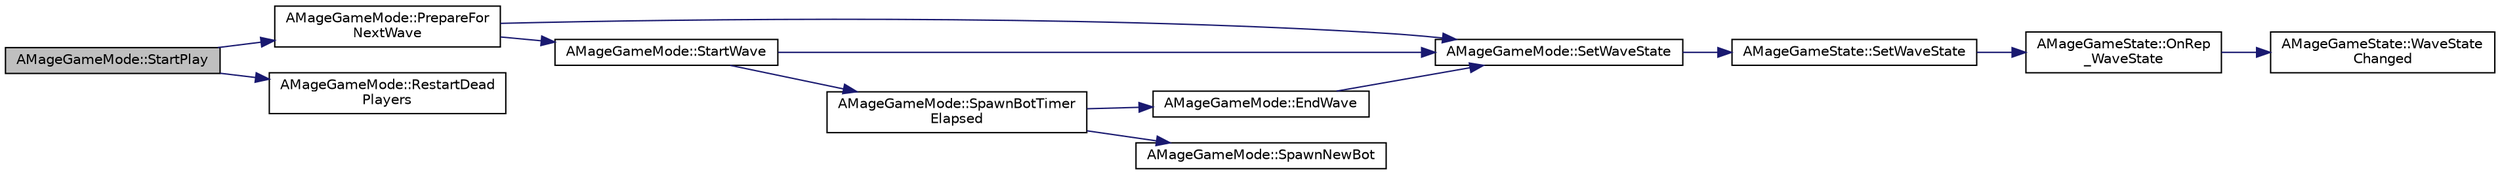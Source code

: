 digraph "AMageGameMode::StartPlay"
{
 // LATEX_PDF_SIZE
  edge [fontname="Helvetica",fontsize="10",labelfontname="Helvetica",labelfontsize="10"];
  node [fontname="Helvetica",fontsize="10",shape=record];
  rankdir="LR";
  Node1 [label="AMageGameMode::StartPlay",height=0.2,width=0.4,color="black", fillcolor="grey75", style="filled", fontcolor="black",tooltip=" "];
  Node1 -> Node2 [color="midnightblue",fontsize="10",style="solid",fontname="Helvetica"];
  Node2 [label="AMageGameMode::PrepareFor\lNextWave",height=0.2,width=0.4,color="black", fillcolor="white", style="filled",URL="$class_a_mage_game_mode.html#aa3094bf4c6a1e974690bc944bef2426e",tooltip=" "];
  Node2 -> Node3 [color="midnightblue",fontsize="10",style="solid",fontname="Helvetica"];
  Node3 [label="AMageGameMode::SetWaveState",height=0.2,width=0.4,color="black", fillcolor="white", style="filled",URL="$class_a_mage_game_mode.html#a37b8ab0a23f88d5a3653cd510bf10398",tooltip=" "];
  Node3 -> Node4 [color="midnightblue",fontsize="10",style="solid",fontname="Helvetica"];
  Node4 [label="AMageGameState::SetWaveState",height=0.2,width=0.4,color="black", fillcolor="white", style="filled",URL="$class_a_mage_game_state.html#acf80d52ee9926b48432bd87acef95acf",tooltip=" "];
  Node4 -> Node5 [color="midnightblue",fontsize="10",style="solid",fontname="Helvetica"];
  Node5 [label="AMageGameState::OnRep\l_WaveState",height=0.2,width=0.4,color="black", fillcolor="white", style="filled",URL="$class_a_mage_game_state.html#a9d1211707542135b1088d14966d65cdd",tooltip=" "];
  Node5 -> Node6 [color="midnightblue",fontsize="10",style="solid",fontname="Helvetica"];
  Node6 [label="AMageGameState::WaveState\lChanged",height=0.2,width=0.4,color="black", fillcolor="white", style="filled",URL="$class_a_mage_game_state.html#a2cf8ab12f833ded5f61a0dd84d57e99b",tooltip=" "];
  Node2 -> Node7 [color="midnightblue",fontsize="10",style="solid",fontname="Helvetica"];
  Node7 [label="AMageGameMode::StartWave",height=0.2,width=0.4,color="black", fillcolor="white", style="filled",URL="$class_a_mage_game_mode.html#ab66669aa3d25a7eb0e655e2bd734d007",tooltip=" "];
  Node7 -> Node3 [color="midnightblue",fontsize="10",style="solid",fontname="Helvetica"];
  Node7 -> Node8 [color="midnightblue",fontsize="10",style="solid",fontname="Helvetica"];
  Node8 [label="AMageGameMode::SpawnBotTimer\lElapsed",height=0.2,width=0.4,color="black", fillcolor="white", style="filled",URL="$class_a_mage_game_mode.html#a4e3203946d544c54080b81a717e27bb5",tooltip=" "];
  Node8 -> Node9 [color="midnightblue",fontsize="10",style="solid",fontname="Helvetica"];
  Node9 [label="AMageGameMode::EndWave",height=0.2,width=0.4,color="black", fillcolor="white", style="filled",URL="$class_a_mage_game_mode.html#a3ce2b9b457eccc2d9cdcceece3f817c5",tooltip=" "];
  Node9 -> Node3 [color="midnightblue",fontsize="10",style="solid",fontname="Helvetica"];
  Node8 -> Node10 [color="midnightblue",fontsize="10",style="solid",fontname="Helvetica"];
  Node10 [label="AMageGameMode::SpawnNewBot",height=0.2,width=0.4,color="black", fillcolor="white", style="filled",URL="$class_a_mage_game_mode.html#a630e9e1eecdab66b1f8bce8949e71fce",tooltip=" "];
  Node1 -> Node11 [color="midnightblue",fontsize="10",style="solid",fontname="Helvetica"];
  Node11 [label="AMageGameMode::RestartDead\lPlayers",height=0.2,width=0.4,color="black", fillcolor="white", style="filled",URL="$class_a_mage_game_mode.html#af1b4f2f7ba052629639dbff3f1743b87",tooltip=" "];
}
